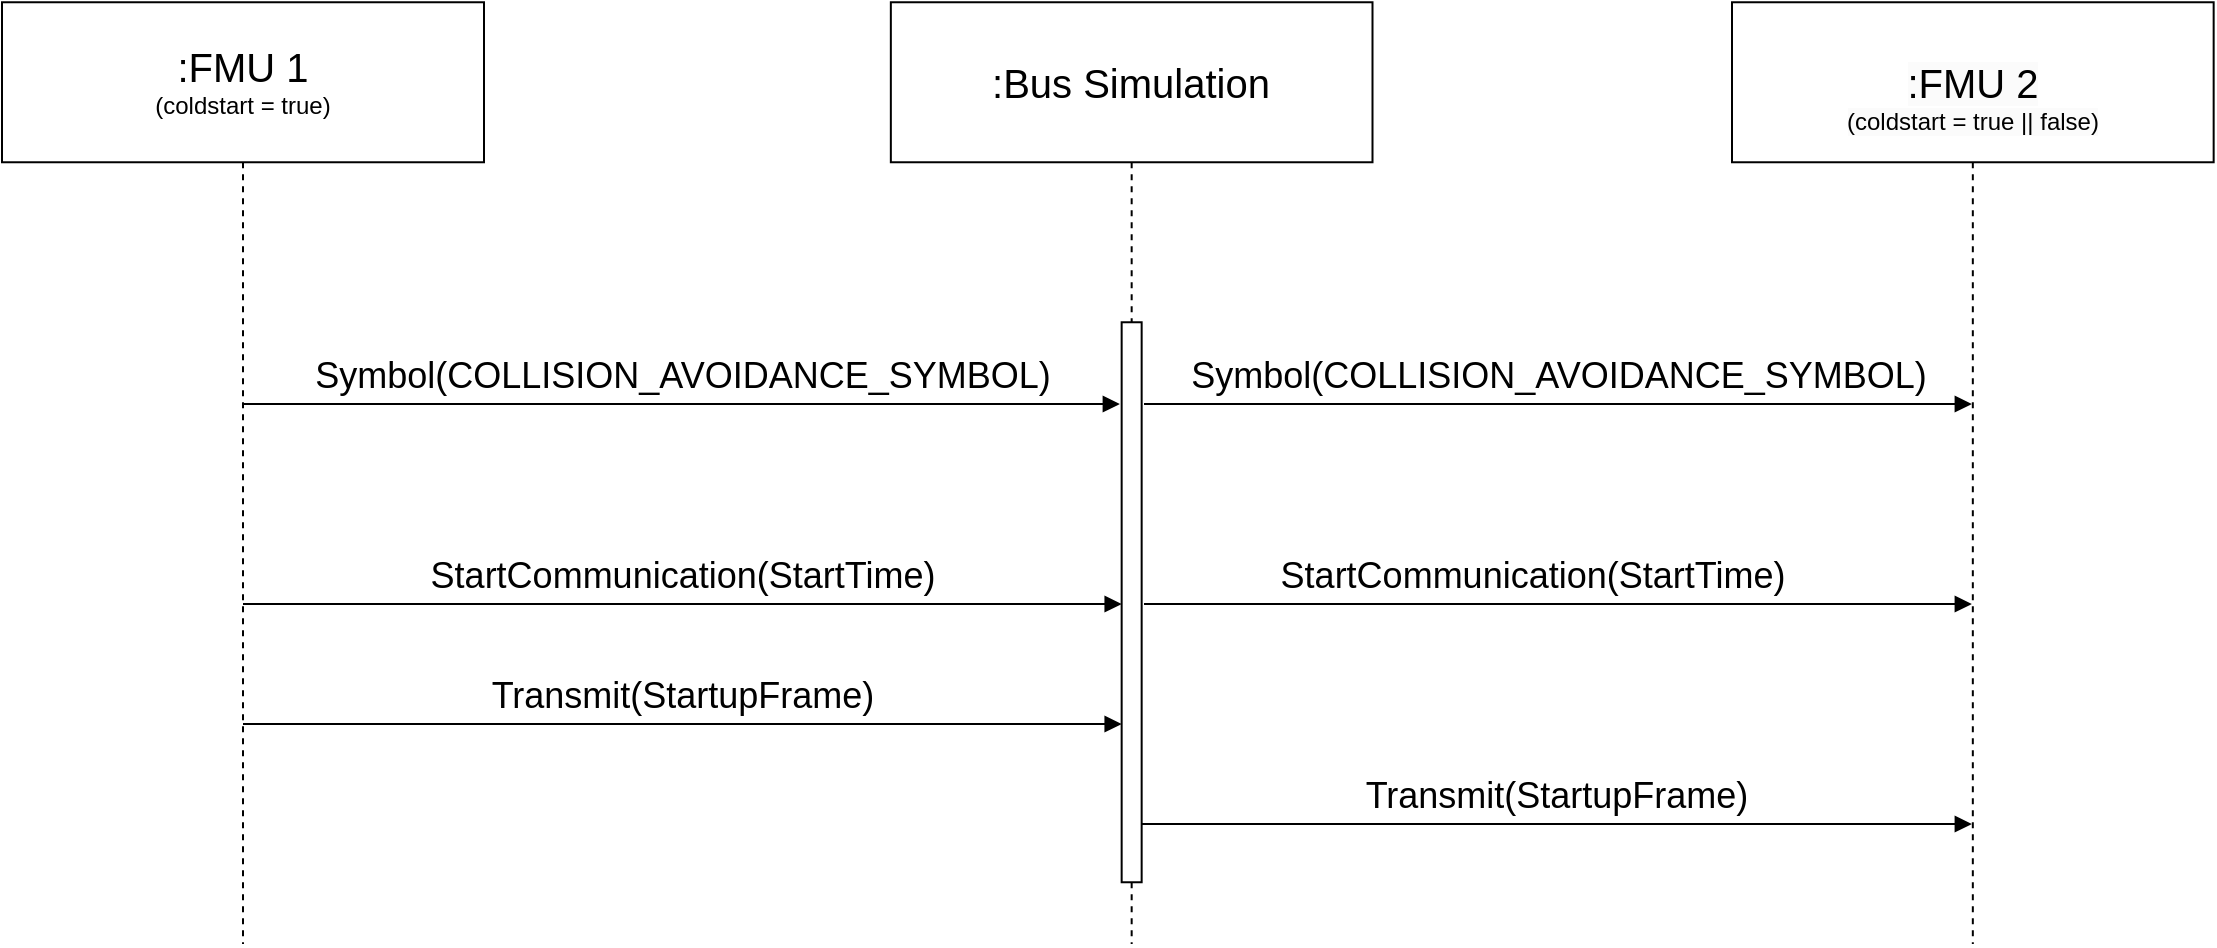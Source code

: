<mxfile version="24.2.8" type="device">
  <diagram id="kgpKYQtTHZ0yAKxKKP6v" name="Page-1">
    <mxGraphModel dx="-364" dy="-331" grid="1" gridSize="10" guides="1" tooltips="1" connect="1" arrows="1" fold="1" page="1" pageScale="1" pageWidth="850" pageHeight="1100" math="0" shadow="0">
      <root>
        <mxCell id="0" />
        <mxCell id="1" parent="0" />
        <mxCell id="od-dk-tfpZx7mSIlCZZn-1" value="&lt;font style=&quot;&quot;&gt;&lt;span style=&quot;font-size: 20px;&quot;&gt;:FMU 1&lt;/span&gt;&lt;br&gt;&lt;font style=&quot;font-size: 12px;&quot;&gt;(coldstart = true)&lt;/font&gt;&lt;br&gt;&lt;/font&gt;" style="shape=umlLifeline;perimeter=lifelinePerimeter;whiteSpace=wrap;html=1;container=1;dropTarget=0;collapsible=0;recursiveResize=0;outlineConnect=0;portConstraint=eastwest;newEdgeStyle={&quot;curved&quot;:0,&quot;rounded&quot;:0};size=80;" parent="1" vertex="1">
          <mxGeometry x="1835" y="1999.13" width="241" height="470.87" as="geometry" />
        </mxCell>
        <mxCell id="od-dk-tfpZx7mSIlCZZn-2" value="&lt;br&gt;&lt;span style=&quot;color: rgb(0, 0, 0); font-family: Helvetica; font-size: 20px; font-style: normal; font-variant-ligatures: normal; font-variant-caps: normal; font-weight: 400; letter-spacing: normal; orphans: 2; text-align: center; text-indent: 0px; text-transform: none; widows: 2; word-spacing: 0px; -webkit-text-stroke-width: 0px; background-color: rgb(251, 251, 251); text-decoration-thickness: initial; text-decoration-style: initial; text-decoration-color: initial; float: none; display: inline !important;&quot;&gt;:FMU 2&lt;/span&gt;&lt;br style=&quot;border-color: var(--border-color); color: rgb(0, 0, 0); font-family: Helvetica; font-size: 20px; font-style: normal; font-variant-ligatures: normal; font-variant-caps: normal; font-weight: 400; letter-spacing: normal; orphans: 2; text-align: center; text-indent: 0px; text-transform: none; widows: 2; word-spacing: 0px; -webkit-text-stroke-width: 0px; background-color: rgb(251, 251, 251); text-decoration-thickness: initial; text-decoration-style: initial; text-decoration-color: initial;&quot;&gt;&lt;span style=&quot;color: rgb(0, 0, 0); font-family: Helvetica; font-style: normal; font-variant-ligatures: normal; font-variant-caps: normal; font-weight: 400; letter-spacing: normal; orphans: 2; text-align: center; text-indent: 0px; text-transform: none; widows: 2; word-spacing: 0px; -webkit-text-stroke-width: 0px; background-color: rgb(251, 251, 251); text-decoration-thickness: initial; text-decoration-style: initial; text-decoration-color: initial; float: none; display: inline !important;&quot;&gt;&lt;font style=&quot;font-size: 12px;&quot;&gt;(coldstart = true || false)&lt;/font&gt;&lt;/span&gt;" style="shape=umlLifeline;perimeter=lifelinePerimeter;whiteSpace=wrap;html=1;container=1;dropTarget=0;collapsible=0;recursiveResize=0;outlineConnect=0;portConstraint=eastwest;newEdgeStyle={&quot;curved&quot;:0,&quot;rounded&quot;:0};size=80;" parent="1" vertex="1">
          <mxGeometry x="2700" y="1999.13" width="240.83" height="470.87" as="geometry" />
        </mxCell>
        <mxCell id="od-dk-tfpZx7mSIlCZZn-3" value="&lt;font style=&quot;font-size: 20px;&quot;&gt;:Bus Simulation&lt;/font&gt;" style="shape=umlLifeline;perimeter=lifelinePerimeter;whiteSpace=wrap;html=1;container=1;dropTarget=0;collapsible=0;recursiveResize=0;outlineConnect=0;portConstraint=eastwest;newEdgeStyle={&quot;curved&quot;:0,&quot;rounded&quot;:0};size=80;" parent="1" vertex="1">
          <mxGeometry x="2279.42" y="1999.13" width="240.83" height="470.87" as="geometry" />
        </mxCell>
        <mxCell id="od-dk-tfpZx7mSIlCZZn-4" value="" style="ellipse;whiteSpace=wrap;html=1;align=center;aspect=fixed;fillColor=none;strokeColor=none;resizable=0;perimeter=centerPerimeter;rotatable=0;allowArrows=0;points=[];outlineConnect=1;" parent="od-dk-tfpZx7mSIlCZZn-3" vertex="1">
          <mxGeometry x="180.46" y="280" width="10" height="10" as="geometry" />
        </mxCell>
        <mxCell id="od-dk-tfpZx7mSIlCZZn-5" value="" style="html=1;points=[[0,0,0,0,5],[0,1,0,0,-5],[1,0,0,0,5],[1,1,0,0,-5]];perimeter=orthogonalPerimeter;outlineConnect=0;targetShapes=umlLifeline;portConstraint=eastwest;newEdgeStyle={&quot;curved&quot;:0,&quot;rounded&quot;:0};fillColor=default;" parent="od-dk-tfpZx7mSIlCZZn-3" vertex="1">
          <mxGeometry x="115.41" y="160" width="10" height="280" as="geometry" />
        </mxCell>
        <mxCell id="od-dk-tfpZx7mSIlCZZn-12" value="&lt;font style=&quot;font-size: 18px;&quot;&gt;Symbol(COLLISION_AVOIDANCE_SYMBOL)&lt;/font&gt;" style="html=1;verticalAlign=bottom;endArrow=block;curved=0;rounded=0;" parent="1" source="od-dk-tfpZx7mSIlCZZn-1" edge="1">
          <mxGeometry width="80" relative="1" as="geometry">
            <mxPoint x="2040" y="2200" as="sourcePoint" />
            <mxPoint x="2393.925" y="2200" as="targetPoint" />
            <Array as="points" />
          </mxGeometry>
        </mxCell>
        <mxCell id="od-dk-tfpZx7mSIlCZZn-13" value="&lt;span style=&quot;font-size: 18px;&quot;&gt;Symbol(COLLISION_AVOIDANCE_SYMBOL)&lt;/span&gt;" style="html=1;verticalAlign=bottom;endArrow=block;curved=0;rounded=0;" parent="1" edge="1" target="od-dk-tfpZx7mSIlCZZn-2">
          <mxGeometry width="80" relative="1" as="geometry">
            <mxPoint x="2406" y="2200" as="sourcePoint" />
            <mxPoint x="2786" y="2200" as="targetPoint" />
            <mxPoint as="offset" />
          </mxGeometry>
        </mxCell>
        <mxCell id="5rSld9vM_kY5G92dZZkd-6" value="&lt;span style=&quot;font-size: 18px;&quot;&gt;StartCommunication(StartTime)&lt;/span&gt;" style="html=1;verticalAlign=bottom;endArrow=block;curved=0;rounded=0;" parent="1" edge="1" source="od-dk-tfpZx7mSIlCZZn-1">
          <mxGeometry width="80" relative="1" as="geometry">
            <mxPoint x="2011.077" y="2300" as="sourcePoint" />
            <mxPoint x="2394.835" y="2300" as="targetPoint" />
            <Array as="points" />
          </mxGeometry>
        </mxCell>
        <mxCell id="5rSld9vM_kY5G92dZZkd-7" value="&lt;span style=&quot;font-size: 18px;&quot;&gt;StartCommunication(StartTime)&lt;/span&gt;" style="html=1;verticalAlign=bottom;endArrow=block;curved=0;rounded=0;" parent="1" edge="1" target="od-dk-tfpZx7mSIlCZZn-2">
          <mxGeometry x="-0.062" width="80" relative="1" as="geometry">
            <mxPoint x="2405.997" y="2300" as="sourcePoint" />
            <mxPoint x="2790" y="2300" as="targetPoint" />
            <Array as="points" />
            <mxPoint as="offset" />
          </mxGeometry>
        </mxCell>
        <mxCell id="Rwm4Pf5iQaRMt5Cu48Dp-1" value="&lt;span style=&quot;font-size: 18px;&quot;&gt;Transmit(StartupFrame)&lt;/span&gt;" style="html=1;verticalAlign=bottom;endArrow=block;curved=0;rounded=0;" parent="1" source="od-dk-tfpZx7mSIlCZZn-1" target="od-dk-tfpZx7mSIlCZZn-5" edge="1">
          <mxGeometry width="80" relative="1" as="geometry">
            <mxPoint x="2404.83" y="2390" as="sourcePoint" />
            <mxPoint x="2390" y="2360" as="targetPoint" />
            <Array as="points">
              <mxPoint x="2190" y="2360" />
            </Array>
          </mxGeometry>
        </mxCell>
        <mxCell id="Rwm4Pf5iQaRMt5Cu48Dp-2" value="&lt;span style=&quot;font-size: 18px;&quot;&gt;Transmit(StartupFrame)&lt;/span&gt;" style="html=1;verticalAlign=bottom;endArrow=block;curved=0;rounded=0;" parent="1" edge="1" target="od-dk-tfpZx7mSIlCZZn-2">
          <mxGeometry width="80" relative="1" as="geometry">
            <mxPoint x="2404.84" y="2410" as="sourcePoint" />
            <mxPoint x="2794.175" y="2410" as="targetPoint" />
            <Array as="points">
              <mxPoint x="2584.84" y="2410" />
            </Array>
          </mxGeometry>
        </mxCell>
      </root>
    </mxGraphModel>
  </diagram>
</mxfile>
